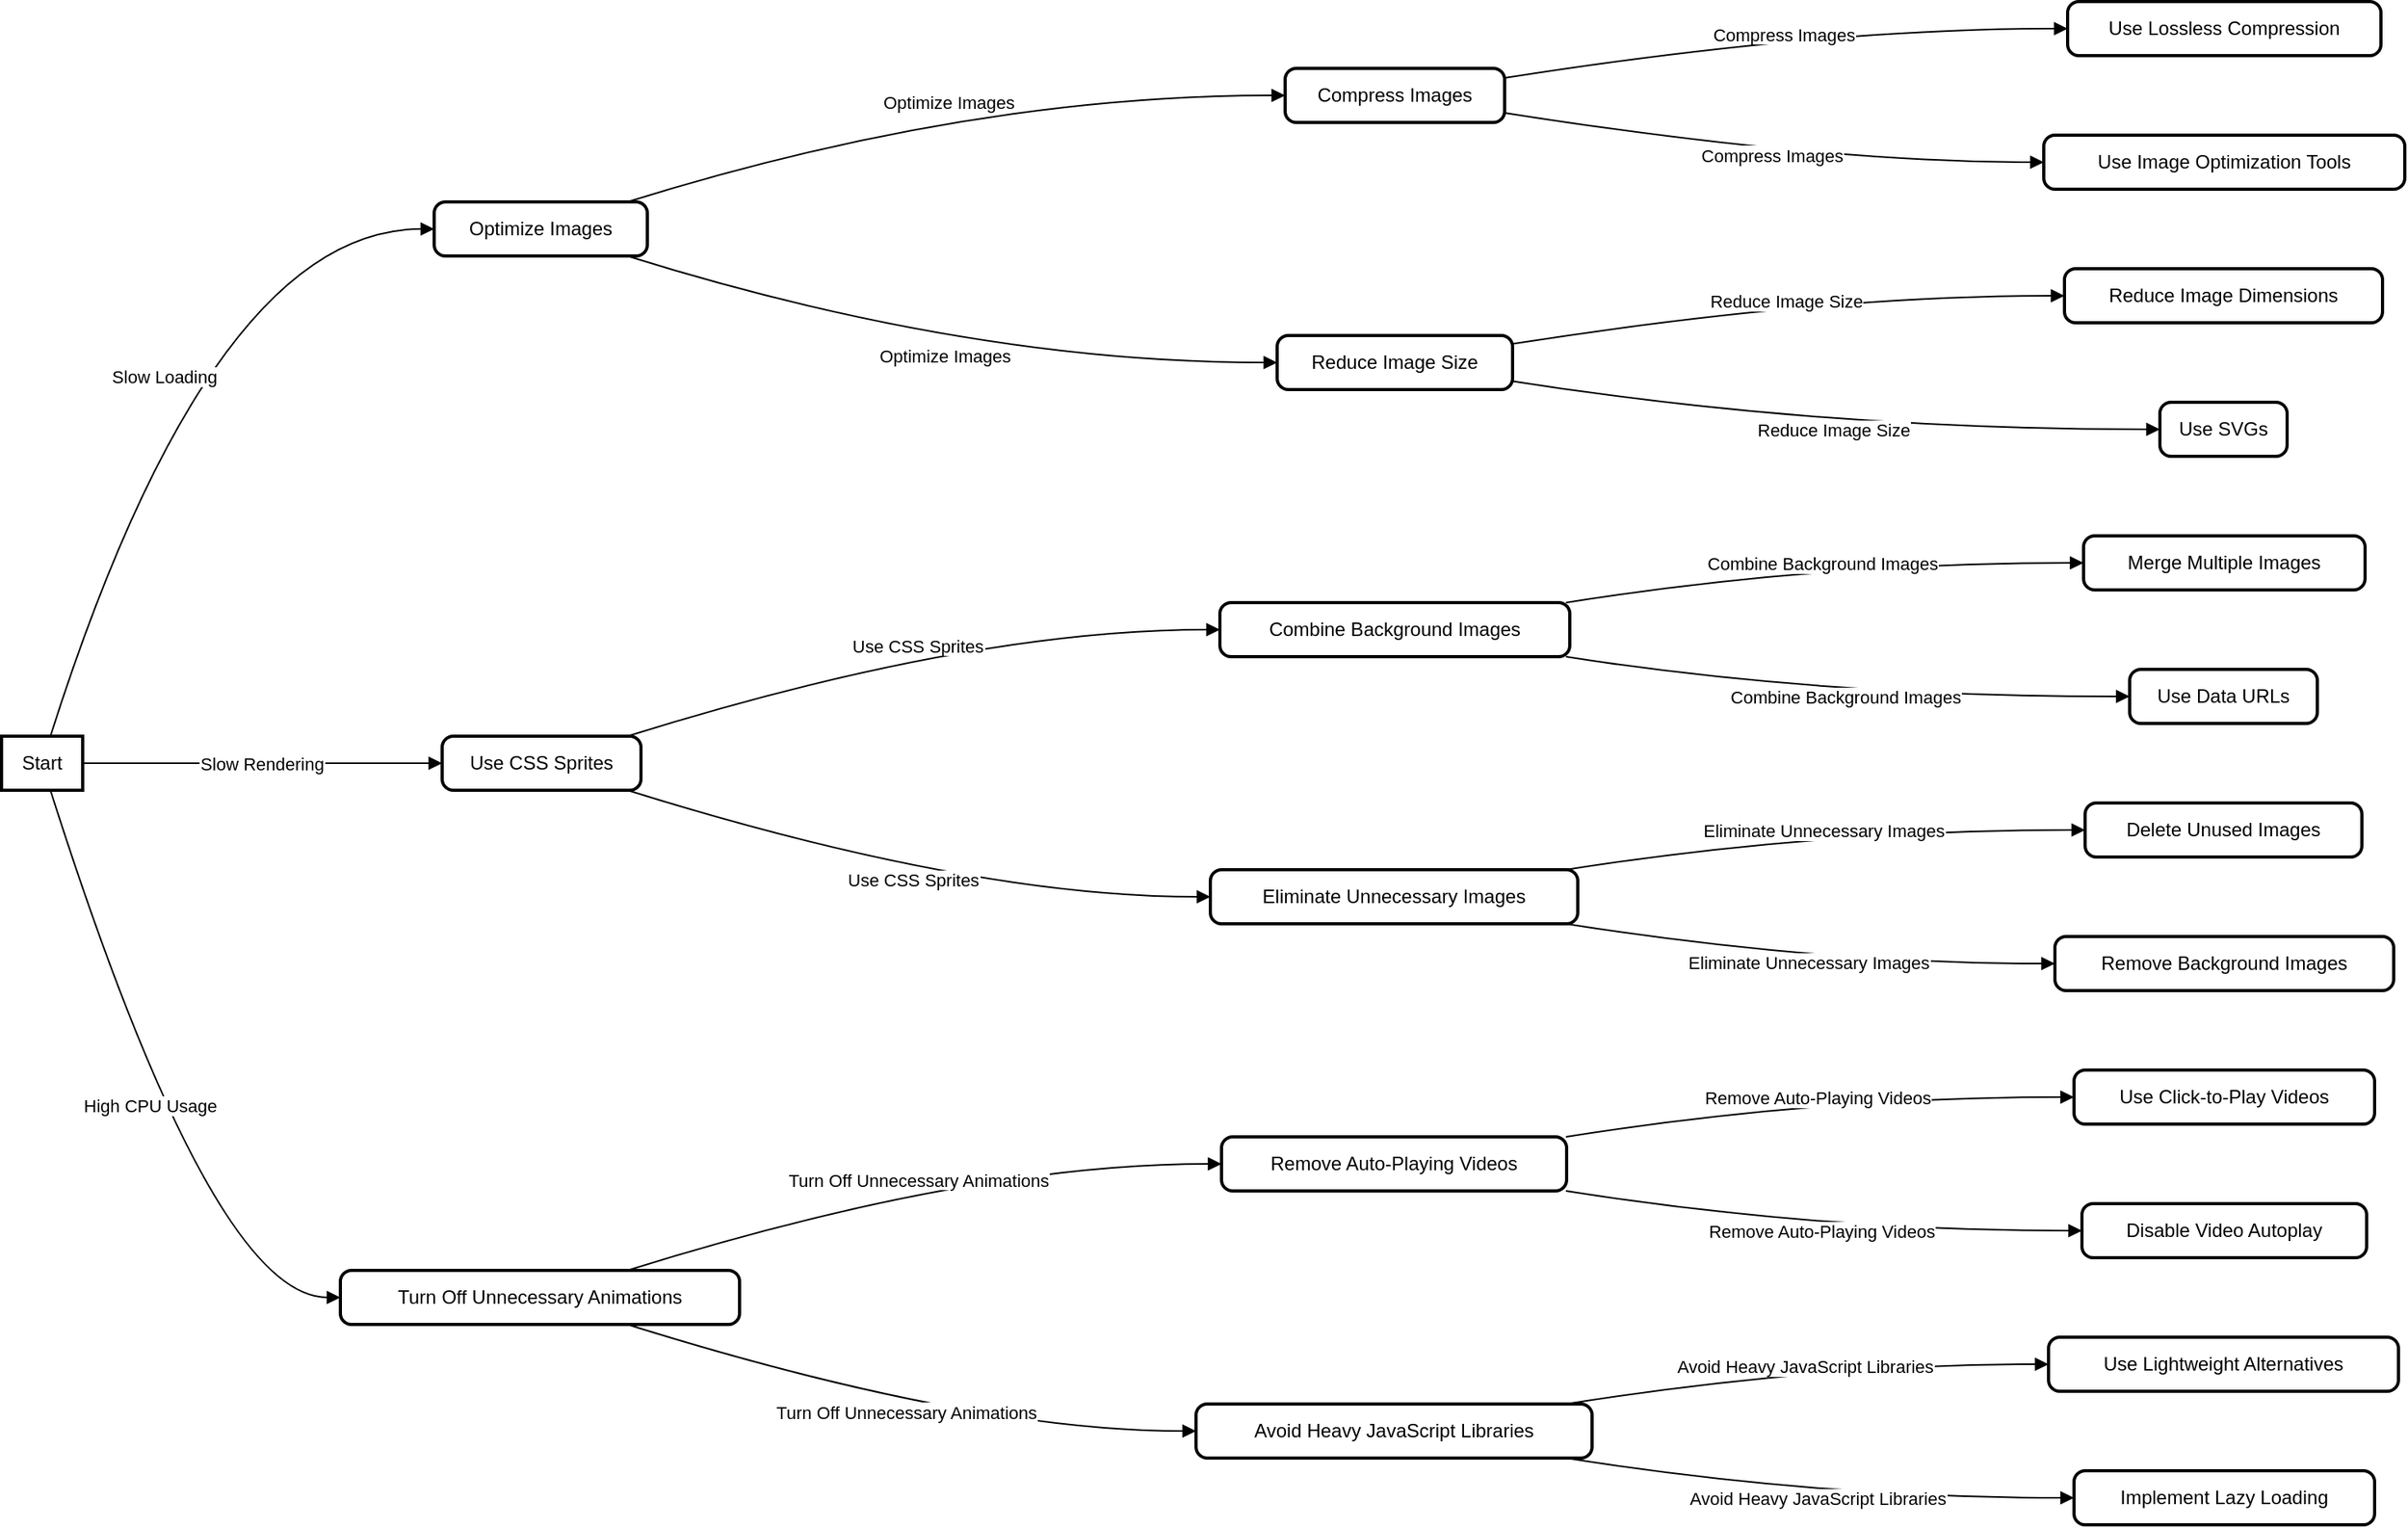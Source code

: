 <mxfile version="21.8.2" type="github">
  <diagram name="Page-1" id="e3y7VzX0Kmga6n31kOdh">
    <mxGraphModel>
      <root>
        <mxCell id="0" />
        <mxCell id="1" parent="0" />
        <mxCell id="2" value="Start" style="whiteSpace=wrap;strokeWidth=2;" vertex="1" parent="1">
          <mxGeometry y="462" width="51" height="34" as="geometry" />
        </mxCell>
        <mxCell id="3" value="Optimize Images" style="rounded=1;absoluteArcSize=1;arcSize=14;whiteSpace=wrap;strokeWidth=2;" vertex="1" parent="1">
          <mxGeometry x="272" y="126" width="134" height="34" as="geometry" />
        </mxCell>
        <mxCell id="4" value="Use CSS Sprites" style="rounded=1;absoluteArcSize=1;arcSize=14;whiteSpace=wrap;strokeWidth=2;" vertex="1" parent="1">
          <mxGeometry x="277" y="462" width="125" height="34" as="geometry" />
        </mxCell>
        <mxCell id="5" value="Turn Off Unnecessary Animations" style="rounded=1;absoluteArcSize=1;arcSize=14;whiteSpace=wrap;strokeWidth=2;" vertex="1" parent="1">
          <mxGeometry x="213" y="798" width="251" height="34" as="geometry" />
        </mxCell>
        <mxCell id="6" value="Compress Images" style="rounded=1;absoluteArcSize=1;arcSize=14;whiteSpace=wrap;strokeWidth=2;" vertex="1" parent="1">
          <mxGeometry x="807" y="42" width="138" height="34" as="geometry" />
        </mxCell>
        <mxCell id="7" value="Reduce Image Size" style="rounded=1;absoluteArcSize=1;arcSize=14;whiteSpace=wrap;strokeWidth=2;" vertex="1" parent="1">
          <mxGeometry x="802" y="210" width="148" height="34" as="geometry" />
        </mxCell>
        <mxCell id="8" value="Combine Background Images" style="rounded=1;absoluteArcSize=1;arcSize=14;whiteSpace=wrap;strokeWidth=2;" vertex="1" parent="1">
          <mxGeometry x="766" y="378" width="220" height="34" as="geometry" />
        </mxCell>
        <mxCell id="9" value="Eliminate Unnecessary Images" style="rounded=1;absoluteArcSize=1;arcSize=14;whiteSpace=wrap;strokeWidth=2;" vertex="1" parent="1">
          <mxGeometry x="760" y="546" width="231" height="34" as="geometry" />
        </mxCell>
        <mxCell id="10" value="Remove Auto-Playing Videos" style="rounded=1;absoluteArcSize=1;arcSize=14;whiteSpace=wrap;strokeWidth=2;" vertex="1" parent="1">
          <mxGeometry x="767" y="714" width="217" height="34" as="geometry" />
        </mxCell>
        <mxCell id="11" value="Avoid Heavy JavaScript Libraries" style="rounded=1;absoluteArcSize=1;arcSize=14;whiteSpace=wrap;strokeWidth=2;" vertex="1" parent="1">
          <mxGeometry x="751" y="882" width="249" height="34" as="geometry" />
        </mxCell>
        <mxCell id="12" value="Use Lossless Compression" style="rounded=1;absoluteArcSize=1;arcSize=14;whiteSpace=wrap;strokeWidth=2;" vertex="1" parent="1">
          <mxGeometry x="1299" width="197" height="34" as="geometry" />
        </mxCell>
        <mxCell id="13" value="Use Image Optimization Tools" style="rounded=1;absoluteArcSize=1;arcSize=14;whiteSpace=wrap;strokeWidth=2;" vertex="1" parent="1">
          <mxGeometry x="1284" y="84" width="227" height="34" as="geometry" />
        </mxCell>
        <mxCell id="14" value="Reduce Image Dimensions" style="rounded=1;absoluteArcSize=1;arcSize=14;whiteSpace=wrap;strokeWidth=2;" vertex="1" parent="1">
          <mxGeometry x="1297" y="168" width="200" height="34" as="geometry" />
        </mxCell>
        <mxCell id="15" value="Use SVGs" style="rounded=1;absoluteArcSize=1;arcSize=14;whiteSpace=wrap;strokeWidth=2;" vertex="1" parent="1">
          <mxGeometry x="1357" y="252" width="80" height="34" as="geometry" />
        </mxCell>
        <mxCell id="16" value="Merge Multiple Images" style="rounded=1;absoluteArcSize=1;arcSize=14;whiteSpace=wrap;strokeWidth=2;" vertex="1" parent="1">
          <mxGeometry x="1309" y="336" width="177" height="34" as="geometry" />
        </mxCell>
        <mxCell id="17" value="Use Data URLs" style="rounded=1;absoluteArcSize=1;arcSize=14;whiteSpace=wrap;strokeWidth=2;" vertex="1" parent="1">
          <mxGeometry x="1338" y="420" width="118" height="34" as="geometry" />
        </mxCell>
        <mxCell id="18" value="Delete Unused Images" style="rounded=1;absoluteArcSize=1;arcSize=14;whiteSpace=wrap;strokeWidth=2;" vertex="1" parent="1">
          <mxGeometry x="1310" y="504" width="174" height="34" as="geometry" />
        </mxCell>
        <mxCell id="19" value="Remove Background Images" style="rounded=1;absoluteArcSize=1;arcSize=14;whiteSpace=wrap;strokeWidth=2;" vertex="1" parent="1">
          <mxGeometry x="1291" y="588" width="213" height="34" as="geometry" />
        </mxCell>
        <mxCell id="20" value="Use Click-to-Play Videos" style="rounded=1;absoluteArcSize=1;arcSize=14;whiteSpace=wrap;strokeWidth=2;" vertex="1" parent="1">
          <mxGeometry x="1303" y="672" width="189" height="34" as="geometry" />
        </mxCell>
        <mxCell id="21" value="Disable Video Autoplay" style="rounded=1;absoluteArcSize=1;arcSize=14;whiteSpace=wrap;strokeWidth=2;" vertex="1" parent="1">
          <mxGeometry x="1308" y="756" width="179" height="34" as="geometry" />
        </mxCell>
        <mxCell id="22" value="Use Lightweight Alternatives" style="rounded=1;absoluteArcSize=1;arcSize=14;whiteSpace=wrap;strokeWidth=2;" vertex="1" parent="1">
          <mxGeometry x="1287" y="840" width="220" height="34" as="geometry" />
        </mxCell>
        <mxCell id="23" value="Implement Lazy Loading" style="rounded=1;absoluteArcSize=1;arcSize=14;whiteSpace=wrap;strokeWidth=2;" vertex="1" parent="1">
          <mxGeometry x="1303" y="924" width="189" height="34" as="geometry" />
        </mxCell>
        <mxCell id="24" value="Slow Loading" style="curved=1;startArrow=none;endArrow=block;exitX=0.602;exitY=0;entryX=-0.002;entryY=0.5;" edge="1" parent="1" source="2" target="3">
          <mxGeometry relative="1" as="geometry">
            <Array as="points">
              <mxPoint x="132" y="143" />
            </Array>
          </mxGeometry>
        </mxCell>
        <mxCell id="25" value="Slow Rendering" style="curved=1;startArrow=none;endArrow=block;exitX=0.993;exitY=0.5;entryX=-0.003;entryY=0.5;" edge="1" parent="1" source="2" target="4">
          <mxGeometry relative="1" as="geometry">
            <Array as="points" />
          </mxGeometry>
        </mxCell>
        <mxCell id="26" value="High CPU Usage" style="curved=1;startArrow=none;endArrow=block;exitX=0.602;exitY=1;entryX=0.001;entryY=0.5;" edge="1" parent="1" source="2" target="5">
          <mxGeometry relative="1" as="geometry">
            <Array as="points">
              <mxPoint x="132" y="815" />
            </Array>
          </mxGeometry>
        </mxCell>
        <mxCell id="27" value="Optimize Images" style="curved=1;startArrow=none;endArrow=block;exitX=0.906;exitY=0;entryX=-0.002;entryY=0.5;" edge="1" parent="1" source="3" target="6">
          <mxGeometry relative="1" as="geometry">
            <Array as="points">
              <mxPoint x="608" y="59" />
            </Array>
          </mxGeometry>
        </mxCell>
        <mxCell id="28" value="Optimize Images" style="curved=1;startArrow=none;endArrow=block;exitX=0.906;exitY=1;entryX=-0.003;entryY=0.5;" edge="1" parent="1" source="3" target="7">
          <mxGeometry relative="1" as="geometry">
            <Array as="points">
              <mxPoint x="608" y="227" />
            </Array>
          </mxGeometry>
        </mxCell>
        <mxCell id="29" value="Use CSS Sprites" style="curved=1;startArrow=none;endArrow=block;exitX=0.932;exitY=0;entryX=-0.001;entryY=0.5;" edge="1" parent="1" source="4" target="8">
          <mxGeometry relative="1" as="geometry">
            <Array as="points">
              <mxPoint x="608" y="395" />
            </Array>
          </mxGeometry>
        </mxCell>
        <mxCell id="30" value="Use CSS Sprites" style="curved=1;startArrow=none;endArrow=block;exitX=0.932;exitY=1;entryX=0.0;entryY=0.5;" edge="1" parent="1" source="4" target="9">
          <mxGeometry relative="1" as="geometry">
            <Array as="points">
              <mxPoint x="608" y="563" />
            </Array>
          </mxGeometry>
        </mxCell>
        <mxCell id="31" value="Turn Off Unnecessary Animations" style="curved=1;startArrow=none;endArrow=block;exitX=0.719;exitY=0;entryX=0.001;entryY=0.5;" edge="1" parent="1" source="5" target="10">
          <mxGeometry relative="1" as="geometry">
            <Array as="points">
              <mxPoint x="608" y="731" />
            </Array>
          </mxGeometry>
        </mxCell>
        <mxCell id="32" value="Turn Off Unnecessary Animations" style="curved=1;startArrow=none;endArrow=block;exitX=0.719;exitY=1;entryX=0.001;entryY=0.5;" edge="1" parent="1" source="5" target="11">
          <mxGeometry relative="1" as="geometry">
            <Array as="points">
              <mxPoint x="608" y="899" />
            </Array>
          </mxGeometry>
        </mxCell>
        <mxCell id="33" value="Compress Images" style="curved=1;startArrow=none;endArrow=block;exitX=0.997;exitY=0.18;entryX=-0.0;entryY=0.5;" edge="1" parent="1" source="6" target="12">
          <mxGeometry relative="1" as="geometry">
            <Array as="points">
              <mxPoint x="1142" y="17" />
            </Array>
          </mxGeometry>
        </mxCell>
        <mxCell id="34" value="Compress Images" style="curved=1;startArrow=none;endArrow=block;exitX=0.997;exitY=0.82;entryX=-0.0;entryY=0.5;" edge="1" parent="1" source="6" target="13">
          <mxGeometry relative="1" as="geometry">
            <Array as="points">
              <mxPoint x="1142" y="101" />
            </Array>
          </mxGeometry>
        </mxCell>
        <mxCell id="35" value="Reduce Image Size" style="curved=1;startArrow=none;endArrow=block;exitX=0.998;exitY=0.157;entryX=0.002;entryY=0.5;" edge="1" parent="1" source="7" target="14">
          <mxGeometry relative="1" as="geometry">
            <Array as="points">
              <mxPoint x="1142" y="185" />
            </Array>
          </mxGeometry>
        </mxCell>
        <mxCell id="36" value="Reduce Image Size" style="curved=1;startArrow=none;endArrow=block;exitX=0.998;exitY=0.843;entryX=0.001;entryY=0.5;" edge="1" parent="1" source="7" target="15">
          <mxGeometry relative="1" as="geometry">
            <Array as="points">
              <mxPoint x="1142" y="269" />
            </Array>
          </mxGeometry>
        </mxCell>
        <mxCell id="37" value="Combine Background Images" style="curved=1;startArrow=none;endArrow=block;exitX=0.989;exitY=0;entryX=-0.001;entryY=0.5;" edge="1" parent="1" source="8" target="16">
          <mxGeometry relative="1" as="geometry">
            <Array as="points">
              <mxPoint x="1142" y="353" />
            </Array>
          </mxGeometry>
        </mxCell>
        <mxCell id="38" value="Combine Background Images" style="curved=1;startArrow=none;endArrow=block;exitX=0.989;exitY=1;entryX=0.002;entryY=0.5;" edge="1" parent="1" source="8" target="17">
          <mxGeometry relative="1" as="geometry">
            <Array as="points">
              <mxPoint x="1142" y="437" />
            </Array>
          </mxGeometry>
        </mxCell>
        <mxCell id="39" value="Eliminate Unnecessary Images" style="curved=1;startArrow=none;endArrow=block;exitX=0.967;exitY=0;entryX=0.003;entryY=0.5;" edge="1" parent="1" source="9" target="18">
          <mxGeometry relative="1" as="geometry">
            <Array as="points">
              <mxPoint x="1142" y="521" />
            </Array>
          </mxGeometry>
        </mxCell>
        <mxCell id="40" value="Eliminate Unnecessary Images" style="curved=1;startArrow=none;endArrow=block;exitX=0.967;exitY=1;entryX=-0.001;entryY=0.5;" edge="1" parent="1" source="9" target="19">
          <mxGeometry relative="1" as="geometry">
            <Array as="points">
              <mxPoint x="1142" y="605" />
            </Array>
          </mxGeometry>
        </mxCell>
        <mxCell id="41" value="Remove Auto-Playing Videos" style="curved=1;startArrow=none;endArrow=block;exitX=0.998;exitY=0;entryX=-0.0;entryY=0.5;" edge="1" parent="1" source="10" target="20">
          <mxGeometry relative="1" as="geometry">
            <Array as="points">
              <mxPoint x="1142" y="689" />
            </Array>
          </mxGeometry>
        </mxCell>
        <mxCell id="42" value="Remove Auto-Playing Videos" style="curved=1;startArrow=none;endArrow=block;exitX=0.998;exitY=1;entryX=-0.003;entryY=0.5;" edge="1" parent="1" source="10" target="21">
          <mxGeometry relative="1" as="geometry">
            <Array as="points">
              <mxPoint x="1142" y="773" />
            </Array>
          </mxGeometry>
        </mxCell>
        <mxCell id="43" value="Avoid Heavy JavaScript Libraries" style="curved=1;startArrow=none;endArrow=block;exitX=0.934;exitY=0;entryX=-0.0;entryY=0.5;" edge="1" parent="1" source="11" target="22">
          <mxGeometry relative="1" as="geometry">
            <Array as="points">
              <mxPoint x="1142" y="857" />
            </Array>
          </mxGeometry>
        </mxCell>
        <mxCell id="44" value="Avoid Heavy JavaScript Libraries" style="curved=1;startArrow=none;endArrow=block;exitX=0.934;exitY=1;entryX=-0.002;entryY=0.5;" edge="1" parent="1" source="11" target="23">
          <mxGeometry relative="1" as="geometry">
            <Array as="points">
              <mxPoint x="1142" y="941" />
            </Array>
          </mxGeometry>
        </mxCell>
      </root>
    </mxGraphModel>
  </diagram>
</mxfile>
